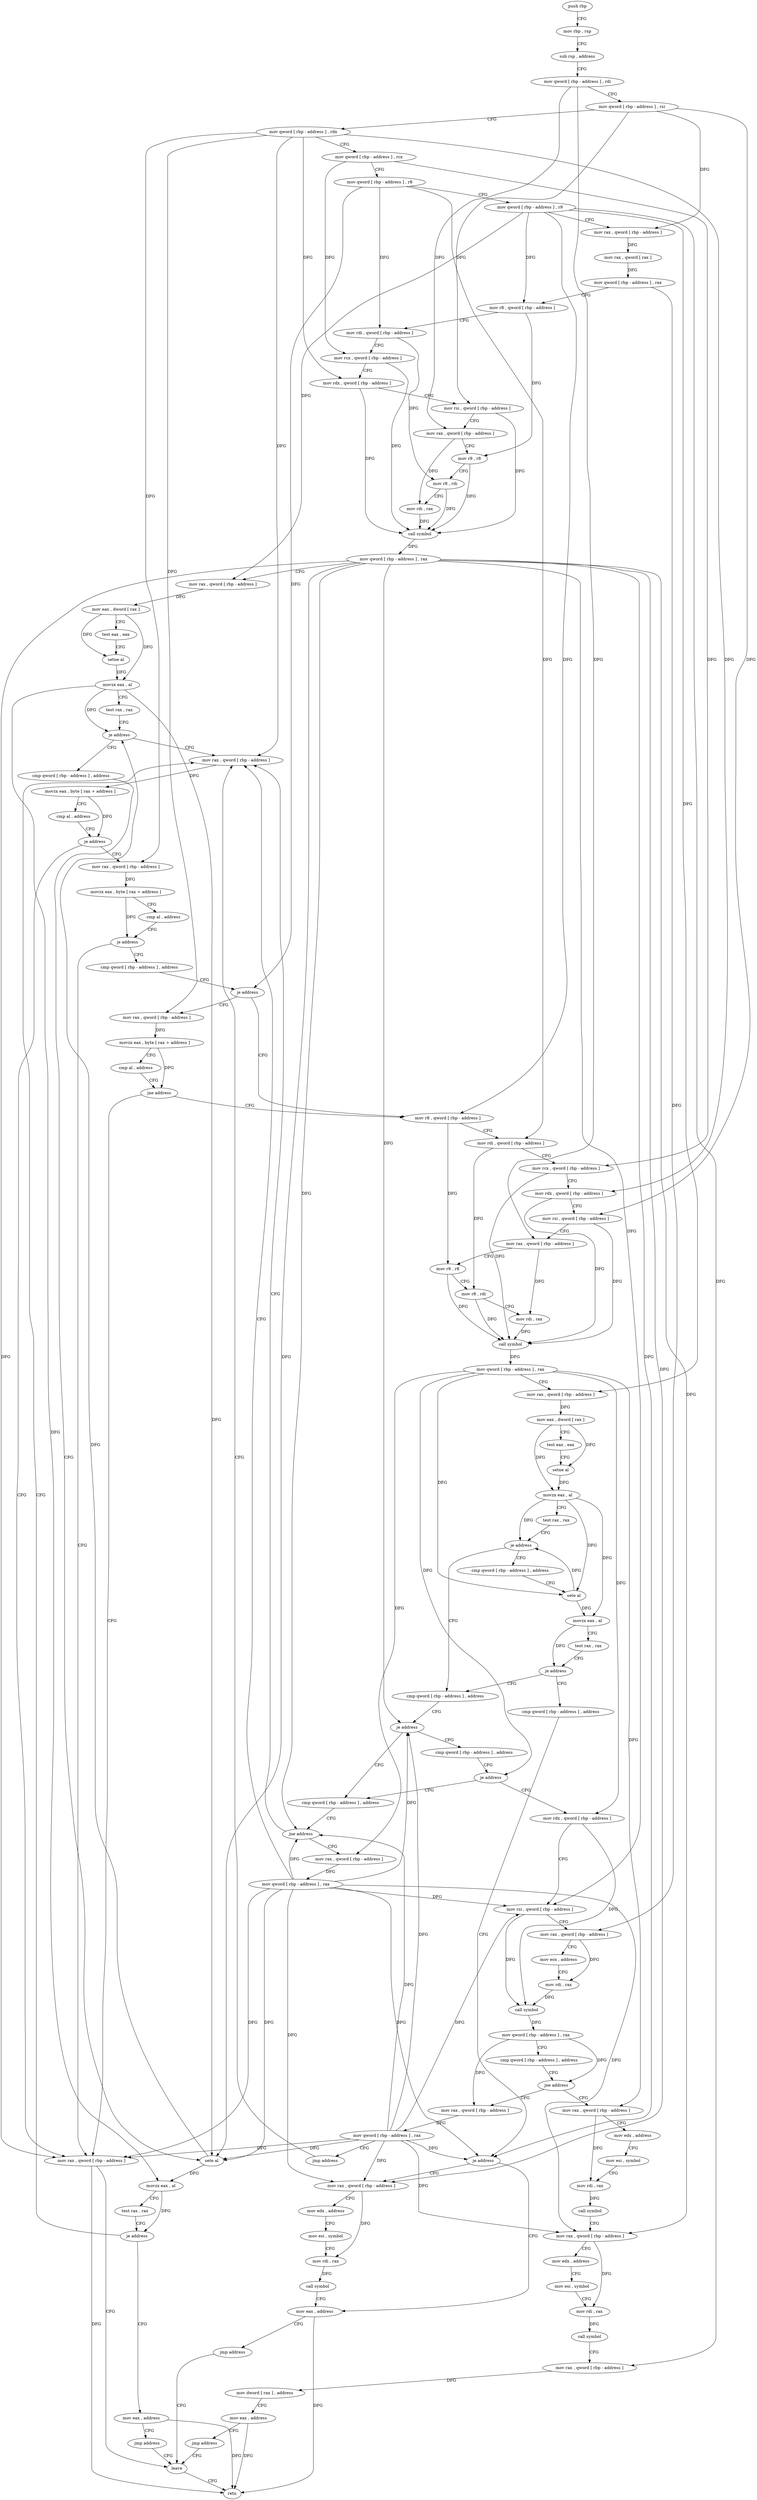 digraph "func" {
"4401973" [label = "push rbp" ]
"4401974" [label = "mov rbp , rsp" ]
"4401977" [label = "sub rsp , address" ]
"4401981" [label = "mov qword [ rbp - address ] , rdi" ]
"4401985" [label = "mov qword [ rbp - address ] , rsi" ]
"4401989" [label = "mov qword [ rbp - address ] , rdx" ]
"4401993" [label = "mov qword [ rbp - address ] , rcx" ]
"4401997" [label = "mov qword [ rbp - address ] , r8" ]
"4402001" [label = "mov qword [ rbp - address ] , r9" ]
"4402005" [label = "mov rax , qword [ rbp - address ]" ]
"4402009" [label = "mov rax , qword [ rax ]" ]
"4402012" [label = "mov qword [ rbp - address ] , rax" ]
"4402016" [label = "mov r8 , qword [ rbp - address ]" ]
"4402020" [label = "mov rdi , qword [ rbp - address ]" ]
"4402024" [label = "mov rcx , qword [ rbp - address ]" ]
"4402028" [label = "mov rdx , qword [ rbp - address ]" ]
"4402032" [label = "mov rsi , qword [ rbp - address ]" ]
"4402036" [label = "mov rax , qword [ rbp - address ]" ]
"4402040" [label = "mov r9 , r8" ]
"4402043" [label = "mov r8 , rdi" ]
"4402046" [label = "mov rdi , rax" ]
"4402049" [label = "call symbol" ]
"4402054" [label = "mov qword [ rbp - address ] , rax" ]
"4402058" [label = "mov rax , qword [ rbp - address ]" ]
"4402062" [label = "mov eax , dword [ rax ]" ]
"4402064" [label = "test eax , eax" ]
"4402066" [label = "setne al" ]
"4402069" [label = "movzx eax , al" ]
"4402072" [label = "test rax , rax" ]
"4402075" [label = "je address" ]
"4402363" [label = "mov rax , qword [ rbp - address ]" ]
"4402081" [label = "cmp qword [ rbp - address ] , address" ]
"4402367" [label = "movzx eax , byte [ rax + address ]" ]
"4402371" [label = "cmp al , address" ]
"4402373" [label = "je address" ]
"4402414" [label = "mov rax , qword [ rbp - address ]" ]
"4402375" [label = "mov rax , qword [ rbp - address ]" ]
"4402086" [label = "sete al" ]
"4402089" [label = "movzx eax , al" ]
"4402092" [label = "test rax , rax" ]
"4402095" [label = "je address" ]
"4402101" [label = "mov eax , address" ]
"4402418" [label = "leave" ]
"4402379" [label = "movzx eax , byte [ rax + address ]" ]
"4402383" [label = "cmp al , address" ]
"4402385" [label = "je address" ]
"4402387" [label = "cmp qword [ rbp - address ] , address" ]
"4402106" [label = "jmp address" ]
"4402392" [label = "je address" ]
"4402111" [label = "mov r8 , qword [ rbp - address ]" ]
"4402398" [label = "mov rax , qword [ rbp - address ]" ]
"4402419" [label = "retn" ]
"4402115" [label = "mov rdi , qword [ rbp - address ]" ]
"4402119" [label = "mov rcx , qword [ rbp - address ]" ]
"4402123" [label = "mov rdx , qword [ rbp - address ]" ]
"4402127" [label = "mov rsi , qword [ rbp - address ]" ]
"4402131" [label = "mov rax , qword [ rbp - address ]" ]
"4402135" [label = "mov r9 , r8" ]
"4402138" [label = "mov r8 , rdi" ]
"4402141" [label = "mov rdi , rax" ]
"4402144" [label = "call symbol" ]
"4402149" [label = "mov qword [ rbp - address ] , rax" ]
"4402153" [label = "mov rax , qword [ rbp - address ]" ]
"4402157" [label = "mov eax , dword [ rax ]" ]
"4402159" [label = "test eax , eax" ]
"4402161" [label = "setne al" ]
"4402164" [label = "movzx eax , al" ]
"4402167" [label = "test rax , rax" ]
"4402170" [label = "je address" ]
"4402227" [label = "cmp qword [ rbp - address ] , address" ]
"4402172" [label = "cmp qword [ rbp - address ] , address" ]
"4402402" [label = "movzx eax , byte [ rax + address ]" ]
"4402406" [label = "cmp al , address" ]
"4402408" [label = "jne address" ]
"4402232" [label = "je address" ]
"4402348" [label = "cmp qword [ rbp - address ] , address" ]
"4402234" [label = "cmp qword [ rbp - address ] , address" ]
"4402177" [label = "sete al" ]
"4402180" [label = "movzx eax , al" ]
"4402183" [label = "test rax , rax" ]
"4402186" [label = "je address" ]
"4402188" [label = "cmp qword [ rbp - address ] , address" ]
"4402353" [label = "jne address" ]
"4402355" [label = "mov rax , qword [ rbp - address ]" ]
"4402239" [label = "je address" ]
"4402241" [label = "mov rdx , qword [ rbp - address ]" ]
"4402193" [label = "je address" ]
"4402217" [label = "mov eax , address" ]
"4402195" [label = "mov rax , qword [ rbp - address ]" ]
"4402359" [label = "mov qword [ rbp - address ] , rax" ]
"4402245" [label = "mov rsi , qword [ rbp - address ]" ]
"4402249" [label = "mov rax , qword [ rbp - address ]" ]
"4402253" [label = "mov ecx , address" ]
"4402258" [label = "mov rdi , rax" ]
"4402261" [label = "call symbol" ]
"4402266" [label = "mov qword [ rbp - address ] , rax" ]
"4402270" [label = "cmp qword [ rbp - address ] , address" ]
"4402275" [label = "jne address" ]
"4402338" [label = "mov rax , qword [ rbp - address ]" ]
"4402277" [label = "mov rax , qword [ rbp - address ]" ]
"4402222" [label = "jmp address" ]
"4402199" [label = "mov edx , address" ]
"4402204" [label = "mov esi , symbol" ]
"4402209" [label = "mov rdi , rax" ]
"4402212" [label = "call symbol" ]
"4402342" [label = "mov qword [ rbp - address ] , rax" ]
"4402346" [label = "jmp address" ]
"4402281" [label = "mov edx , address" ]
"4402286" [label = "mov esi , symbol" ]
"4402291" [label = "mov rdi , rax" ]
"4402294" [label = "call symbol" ]
"4402299" [label = "mov rax , qword [ rbp - address ]" ]
"4402303" [label = "mov edx , address" ]
"4402308" [label = "mov esi , symbol" ]
"4402313" [label = "mov rdi , rax" ]
"4402316" [label = "call symbol" ]
"4402321" [label = "mov rax , qword [ rbp - address ]" ]
"4402325" [label = "mov dword [ rax ] , address" ]
"4402331" [label = "mov eax , address" ]
"4402336" [label = "jmp address" ]
"4401973" -> "4401974" [ label = "CFG" ]
"4401974" -> "4401977" [ label = "CFG" ]
"4401977" -> "4401981" [ label = "CFG" ]
"4401981" -> "4401985" [ label = "CFG" ]
"4401981" -> "4402036" [ label = "DFG" ]
"4401981" -> "4402131" [ label = "DFG" ]
"4401985" -> "4401989" [ label = "CFG" ]
"4401985" -> "4402005" [ label = "DFG" ]
"4401985" -> "4402032" [ label = "DFG" ]
"4401985" -> "4402127" [ label = "DFG" ]
"4401989" -> "4401993" [ label = "CFG" ]
"4401989" -> "4402028" [ label = "DFG" ]
"4401989" -> "4402363" [ label = "DFG" ]
"4401989" -> "4402375" [ label = "DFG" ]
"4401989" -> "4402123" [ label = "DFG" ]
"4401989" -> "4402398" [ label = "DFG" ]
"4401993" -> "4401997" [ label = "CFG" ]
"4401993" -> "4402024" [ label = "DFG" ]
"4401993" -> "4402119" [ label = "DFG" ]
"4401997" -> "4402001" [ label = "CFG" ]
"4401997" -> "4402020" [ label = "DFG" ]
"4401997" -> "4402392" [ label = "DFG" ]
"4401997" -> "4402115" [ label = "DFG" ]
"4402001" -> "4402005" [ label = "CFG" ]
"4402001" -> "4402016" [ label = "DFG" ]
"4402001" -> "4402058" [ label = "DFG" ]
"4402001" -> "4402111" [ label = "DFG" ]
"4402001" -> "4402153" [ label = "DFG" ]
"4402001" -> "4402321" [ label = "DFG" ]
"4402005" -> "4402009" [ label = "DFG" ]
"4402009" -> "4402012" [ label = "DFG" ]
"4402012" -> "4402016" [ label = "CFG" ]
"4402012" -> "4402249" [ label = "DFG" ]
"4402016" -> "4402020" [ label = "CFG" ]
"4402016" -> "4402040" [ label = "DFG" ]
"4402020" -> "4402024" [ label = "CFG" ]
"4402020" -> "4402043" [ label = "DFG" ]
"4402024" -> "4402028" [ label = "CFG" ]
"4402024" -> "4402049" [ label = "DFG" ]
"4402028" -> "4402032" [ label = "CFG" ]
"4402028" -> "4402049" [ label = "DFG" ]
"4402032" -> "4402036" [ label = "CFG" ]
"4402032" -> "4402049" [ label = "DFG" ]
"4402036" -> "4402040" [ label = "CFG" ]
"4402036" -> "4402046" [ label = "DFG" ]
"4402040" -> "4402043" [ label = "CFG" ]
"4402040" -> "4402049" [ label = "DFG" ]
"4402043" -> "4402046" [ label = "CFG" ]
"4402043" -> "4402049" [ label = "DFG" ]
"4402046" -> "4402049" [ label = "DFG" ]
"4402049" -> "4402054" [ label = "DFG" ]
"4402054" -> "4402058" [ label = "CFG" ]
"4402054" -> "4402086" [ label = "DFG" ]
"4402054" -> "4402414" [ label = "DFG" ]
"4402054" -> "4402232" [ label = "DFG" ]
"4402054" -> "4402353" [ label = "DFG" ]
"4402054" -> "4402193" [ label = "DFG" ]
"4402054" -> "4402245" [ label = "DFG" ]
"4402054" -> "4402195" [ label = "DFG" ]
"4402054" -> "4402299" [ label = "DFG" ]
"4402058" -> "4402062" [ label = "DFG" ]
"4402062" -> "4402064" [ label = "CFG" ]
"4402062" -> "4402066" [ label = "DFG" ]
"4402062" -> "4402069" [ label = "DFG" ]
"4402064" -> "4402066" [ label = "CFG" ]
"4402066" -> "4402069" [ label = "DFG" ]
"4402069" -> "4402072" [ label = "CFG" ]
"4402069" -> "4402075" [ label = "DFG" ]
"4402069" -> "4402086" [ label = "DFG" ]
"4402069" -> "4402089" [ label = "DFG" ]
"4402072" -> "4402075" [ label = "CFG" ]
"4402075" -> "4402363" [ label = "CFG" ]
"4402075" -> "4402081" [ label = "CFG" ]
"4402363" -> "4402367" [ label = "DFG" ]
"4402081" -> "4402086" [ label = "CFG" ]
"4402367" -> "4402371" [ label = "CFG" ]
"4402367" -> "4402373" [ label = "DFG" ]
"4402371" -> "4402373" [ label = "CFG" ]
"4402373" -> "4402414" [ label = "CFG" ]
"4402373" -> "4402375" [ label = "CFG" ]
"4402414" -> "4402418" [ label = "CFG" ]
"4402414" -> "4402419" [ label = "DFG" ]
"4402375" -> "4402379" [ label = "DFG" ]
"4402086" -> "4402089" [ label = "DFG" ]
"4402086" -> "4402075" [ label = "DFG" ]
"4402089" -> "4402092" [ label = "CFG" ]
"4402089" -> "4402095" [ label = "DFG" ]
"4402092" -> "4402095" [ label = "CFG" ]
"4402095" -> "4402363" [ label = "CFG" ]
"4402095" -> "4402101" [ label = "CFG" ]
"4402101" -> "4402106" [ label = "CFG" ]
"4402101" -> "4402419" [ label = "DFG" ]
"4402418" -> "4402419" [ label = "CFG" ]
"4402379" -> "4402383" [ label = "CFG" ]
"4402379" -> "4402385" [ label = "DFG" ]
"4402383" -> "4402385" [ label = "CFG" ]
"4402385" -> "4402414" [ label = "CFG" ]
"4402385" -> "4402387" [ label = "CFG" ]
"4402387" -> "4402392" [ label = "CFG" ]
"4402106" -> "4402418" [ label = "CFG" ]
"4402392" -> "4402111" [ label = "CFG" ]
"4402392" -> "4402398" [ label = "CFG" ]
"4402111" -> "4402115" [ label = "CFG" ]
"4402111" -> "4402135" [ label = "DFG" ]
"4402398" -> "4402402" [ label = "DFG" ]
"4402115" -> "4402119" [ label = "CFG" ]
"4402115" -> "4402138" [ label = "DFG" ]
"4402119" -> "4402123" [ label = "CFG" ]
"4402119" -> "4402144" [ label = "DFG" ]
"4402123" -> "4402127" [ label = "CFG" ]
"4402123" -> "4402144" [ label = "DFG" ]
"4402127" -> "4402131" [ label = "CFG" ]
"4402127" -> "4402144" [ label = "DFG" ]
"4402131" -> "4402135" [ label = "CFG" ]
"4402131" -> "4402141" [ label = "DFG" ]
"4402135" -> "4402138" [ label = "CFG" ]
"4402135" -> "4402144" [ label = "DFG" ]
"4402138" -> "4402141" [ label = "CFG" ]
"4402138" -> "4402144" [ label = "DFG" ]
"4402141" -> "4402144" [ label = "DFG" ]
"4402144" -> "4402149" [ label = "DFG" ]
"4402149" -> "4402153" [ label = "CFG" ]
"4402149" -> "4402177" [ label = "DFG" ]
"4402149" -> "4402239" [ label = "DFG" ]
"4402149" -> "4402355" [ label = "DFG" ]
"4402149" -> "4402241" [ label = "DFG" ]
"4402149" -> "4402277" [ label = "DFG" ]
"4402153" -> "4402157" [ label = "DFG" ]
"4402157" -> "4402159" [ label = "CFG" ]
"4402157" -> "4402161" [ label = "DFG" ]
"4402157" -> "4402164" [ label = "DFG" ]
"4402159" -> "4402161" [ label = "CFG" ]
"4402161" -> "4402164" [ label = "DFG" ]
"4402164" -> "4402167" [ label = "CFG" ]
"4402164" -> "4402170" [ label = "DFG" ]
"4402164" -> "4402177" [ label = "DFG" ]
"4402164" -> "4402180" [ label = "DFG" ]
"4402167" -> "4402170" [ label = "CFG" ]
"4402170" -> "4402227" [ label = "CFG" ]
"4402170" -> "4402172" [ label = "CFG" ]
"4402227" -> "4402232" [ label = "CFG" ]
"4402172" -> "4402177" [ label = "CFG" ]
"4402402" -> "4402406" [ label = "CFG" ]
"4402402" -> "4402408" [ label = "DFG" ]
"4402406" -> "4402408" [ label = "CFG" ]
"4402408" -> "4402111" [ label = "CFG" ]
"4402408" -> "4402414" [ label = "CFG" ]
"4402232" -> "4402348" [ label = "CFG" ]
"4402232" -> "4402234" [ label = "CFG" ]
"4402348" -> "4402353" [ label = "CFG" ]
"4402234" -> "4402239" [ label = "CFG" ]
"4402177" -> "4402180" [ label = "DFG" ]
"4402177" -> "4402170" [ label = "DFG" ]
"4402180" -> "4402183" [ label = "CFG" ]
"4402180" -> "4402186" [ label = "DFG" ]
"4402183" -> "4402186" [ label = "CFG" ]
"4402186" -> "4402227" [ label = "CFG" ]
"4402186" -> "4402188" [ label = "CFG" ]
"4402188" -> "4402193" [ label = "CFG" ]
"4402353" -> "4402363" [ label = "CFG" ]
"4402353" -> "4402355" [ label = "CFG" ]
"4402355" -> "4402359" [ label = "DFG" ]
"4402239" -> "4402348" [ label = "CFG" ]
"4402239" -> "4402241" [ label = "CFG" ]
"4402241" -> "4402245" [ label = "CFG" ]
"4402241" -> "4402261" [ label = "DFG" ]
"4402193" -> "4402217" [ label = "CFG" ]
"4402193" -> "4402195" [ label = "CFG" ]
"4402217" -> "4402222" [ label = "CFG" ]
"4402217" -> "4402419" [ label = "DFG" ]
"4402195" -> "4402199" [ label = "CFG" ]
"4402195" -> "4402209" [ label = "DFG" ]
"4402359" -> "4402363" [ label = "CFG" ]
"4402359" -> "4402086" [ label = "DFG" ]
"4402359" -> "4402414" [ label = "DFG" ]
"4402359" -> "4402232" [ label = "DFG" ]
"4402359" -> "4402353" [ label = "DFG" ]
"4402359" -> "4402193" [ label = "DFG" ]
"4402359" -> "4402245" [ label = "DFG" ]
"4402359" -> "4402195" [ label = "DFG" ]
"4402359" -> "4402299" [ label = "DFG" ]
"4402245" -> "4402249" [ label = "CFG" ]
"4402245" -> "4402261" [ label = "DFG" ]
"4402249" -> "4402253" [ label = "CFG" ]
"4402249" -> "4402258" [ label = "DFG" ]
"4402253" -> "4402258" [ label = "CFG" ]
"4402258" -> "4402261" [ label = "DFG" ]
"4402261" -> "4402266" [ label = "DFG" ]
"4402266" -> "4402270" [ label = "CFG" ]
"4402266" -> "4402275" [ label = "DFG" ]
"4402266" -> "4402338" [ label = "DFG" ]
"4402270" -> "4402275" [ label = "CFG" ]
"4402275" -> "4402338" [ label = "CFG" ]
"4402275" -> "4402277" [ label = "CFG" ]
"4402338" -> "4402342" [ label = "DFG" ]
"4402277" -> "4402281" [ label = "CFG" ]
"4402277" -> "4402291" [ label = "DFG" ]
"4402222" -> "4402418" [ label = "CFG" ]
"4402199" -> "4402204" [ label = "CFG" ]
"4402204" -> "4402209" [ label = "CFG" ]
"4402209" -> "4402212" [ label = "DFG" ]
"4402212" -> "4402217" [ label = "CFG" ]
"4402342" -> "4402346" [ label = "CFG" ]
"4402342" -> "4402086" [ label = "DFG" ]
"4402342" -> "4402414" [ label = "DFG" ]
"4402342" -> "4402232" [ label = "DFG" ]
"4402342" -> "4402353" [ label = "DFG" ]
"4402342" -> "4402193" [ label = "DFG" ]
"4402342" -> "4402245" [ label = "DFG" ]
"4402342" -> "4402195" [ label = "DFG" ]
"4402342" -> "4402299" [ label = "DFG" ]
"4402346" -> "4402363" [ label = "CFG" ]
"4402281" -> "4402286" [ label = "CFG" ]
"4402286" -> "4402291" [ label = "CFG" ]
"4402291" -> "4402294" [ label = "DFG" ]
"4402294" -> "4402299" [ label = "CFG" ]
"4402299" -> "4402303" [ label = "CFG" ]
"4402299" -> "4402313" [ label = "DFG" ]
"4402303" -> "4402308" [ label = "CFG" ]
"4402308" -> "4402313" [ label = "CFG" ]
"4402313" -> "4402316" [ label = "DFG" ]
"4402316" -> "4402321" [ label = "CFG" ]
"4402321" -> "4402325" [ label = "DFG" ]
"4402325" -> "4402331" [ label = "CFG" ]
"4402331" -> "4402336" [ label = "CFG" ]
"4402331" -> "4402419" [ label = "DFG" ]
"4402336" -> "4402418" [ label = "CFG" ]
}

